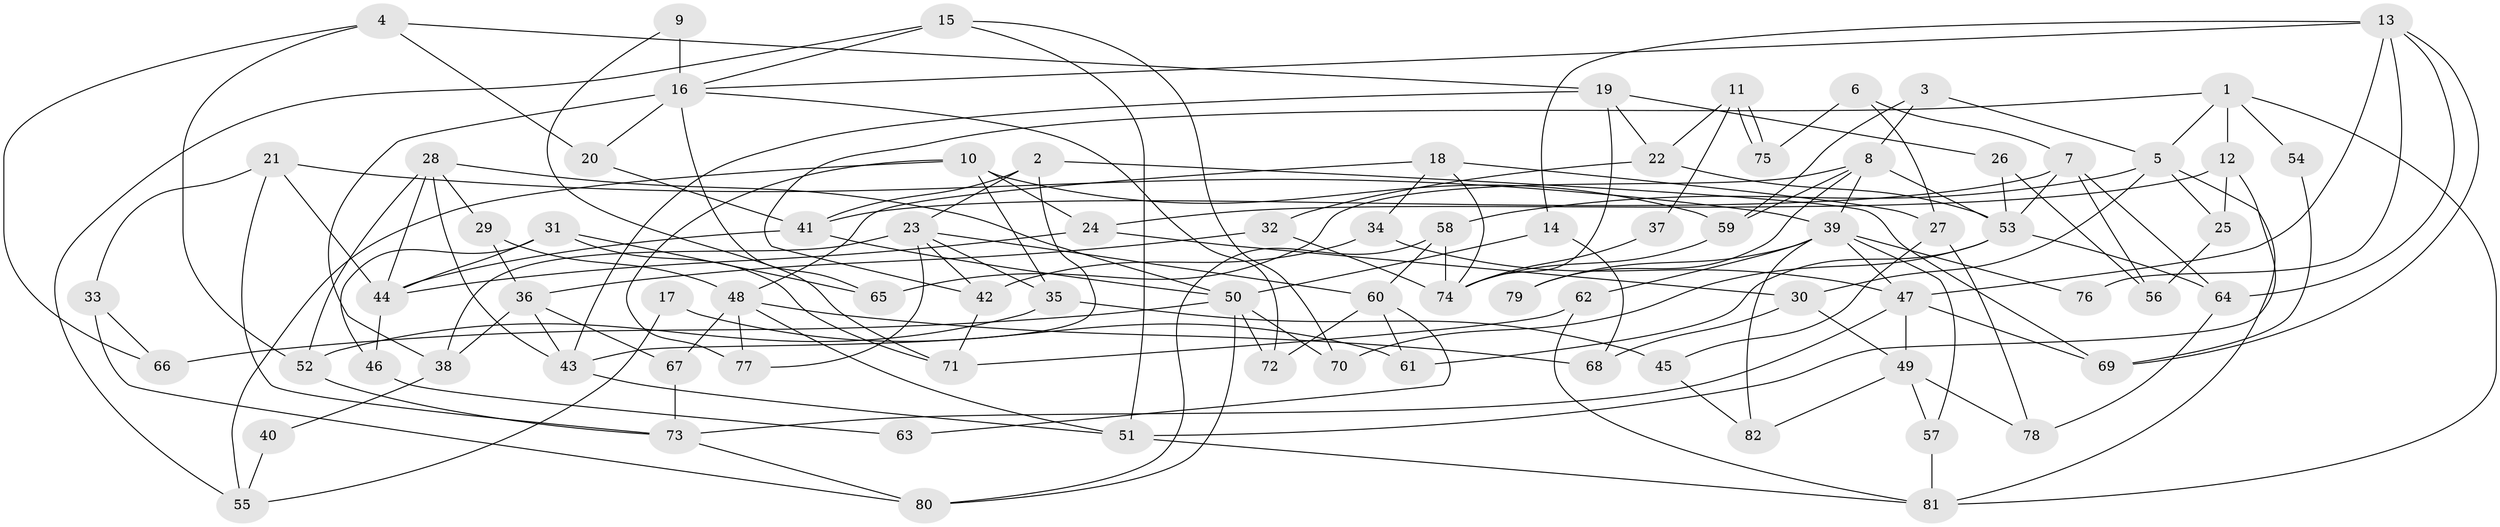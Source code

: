 // coarse degree distribution, {7: 0.07017543859649122, 4: 0.19298245614035087, 8: 0.07017543859649122, 3: 0.2982456140350877, 6: 0.12280701754385964, 2: 0.12280701754385964, 11: 0.03508771929824561, 9: 0.017543859649122806, 5: 0.05263157894736842, 13: 0.017543859649122806}
// Generated by graph-tools (version 1.1) at 2025/18/03/04/25 18:18:43]
// undirected, 82 vertices, 164 edges
graph export_dot {
graph [start="1"]
  node [color=gray90,style=filled];
  1;
  2;
  3;
  4;
  5;
  6;
  7;
  8;
  9;
  10;
  11;
  12;
  13;
  14;
  15;
  16;
  17;
  18;
  19;
  20;
  21;
  22;
  23;
  24;
  25;
  26;
  27;
  28;
  29;
  30;
  31;
  32;
  33;
  34;
  35;
  36;
  37;
  38;
  39;
  40;
  41;
  42;
  43;
  44;
  45;
  46;
  47;
  48;
  49;
  50;
  51;
  52;
  53;
  54;
  55;
  56;
  57;
  58;
  59;
  60;
  61;
  62;
  63;
  64;
  65;
  66;
  67;
  68;
  69;
  70;
  71;
  72;
  73;
  74;
  75;
  76;
  77;
  78;
  79;
  80;
  81;
  82;
  1 -- 12;
  1 -- 42;
  1 -- 5;
  1 -- 54;
  1 -- 81;
  2 -- 69;
  2 -- 43;
  2 -- 23;
  2 -- 41;
  3 -- 5;
  3 -- 8;
  3 -- 59;
  4 -- 20;
  4 -- 52;
  4 -- 19;
  4 -- 66;
  5 -- 81;
  5 -- 25;
  5 -- 30;
  5 -- 58;
  6 -- 27;
  6 -- 7;
  6 -- 75;
  7 -- 41;
  7 -- 53;
  7 -- 56;
  7 -- 64;
  8 -- 39;
  8 -- 53;
  8 -- 59;
  8 -- 65;
  8 -- 79;
  9 -- 16;
  9 -- 71;
  10 -- 24;
  10 -- 59;
  10 -- 35;
  10 -- 55;
  10 -- 77;
  11 -- 75;
  11 -- 75;
  11 -- 22;
  11 -- 37;
  12 -- 25;
  12 -- 24;
  12 -- 51;
  13 -- 64;
  13 -- 14;
  13 -- 16;
  13 -- 47;
  13 -- 69;
  13 -- 76;
  14 -- 68;
  14 -- 50;
  15 -- 51;
  15 -- 16;
  15 -- 55;
  15 -- 70;
  16 -- 38;
  16 -- 20;
  16 -- 65;
  16 -- 72;
  17 -- 55;
  17 -- 61;
  18 -- 48;
  18 -- 74;
  18 -- 27;
  18 -- 34;
  19 -- 43;
  19 -- 22;
  19 -- 26;
  19 -- 74;
  20 -- 41;
  21 -- 44;
  21 -- 73;
  21 -- 33;
  21 -- 39;
  22 -- 32;
  22 -- 53;
  23 -- 35;
  23 -- 38;
  23 -- 42;
  23 -- 60;
  23 -- 77;
  24 -- 44;
  24 -- 30;
  25 -- 56;
  26 -- 53;
  26 -- 56;
  27 -- 45;
  27 -- 78;
  28 -- 44;
  28 -- 50;
  28 -- 29;
  28 -- 43;
  28 -- 52;
  29 -- 48;
  29 -- 36;
  30 -- 49;
  30 -- 68;
  31 -- 71;
  31 -- 65;
  31 -- 44;
  31 -- 46;
  32 -- 74;
  32 -- 36;
  33 -- 66;
  33 -- 80;
  34 -- 47;
  34 -- 42;
  35 -- 52;
  35 -- 45;
  36 -- 43;
  36 -- 38;
  36 -- 67;
  37 -- 74;
  38 -- 40;
  39 -- 47;
  39 -- 57;
  39 -- 62;
  39 -- 76;
  39 -- 79;
  39 -- 82;
  40 -- 55;
  41 -- 50;
  41 -- 44;
  42 -- 71;
  43 -- 51;
  44 -- 46;
  45 -- 82;
  46 -- 63;
  47 -- 49;
  47 -- 69;
  47 -- 73;
  48 -- 77;
  48 -- 67;
  48 -- 51;
  48 -- 68;
  49 -- 78;
  49 -- 57;
  49 -- 82;
  50 -- 80;
  50 -- 72;
  50 -- 66;
  50 -- 70;
  51 -- 81;
  52 -- 73;
  53 -- 70;
  53 -- 61;
  53 -- 64;
  54 -- 69;
  57 -- 81;
  58 -- 74;
  58 -- 60;
  58 -- 80;
  59 -- 74;
  60 -- 61;
  60 -- 63;
  60 -- 72;
  62 -- 81;
  62 -- 71;
  64 -- 78;
  67 -- 73;
  73 -- 80;
}
